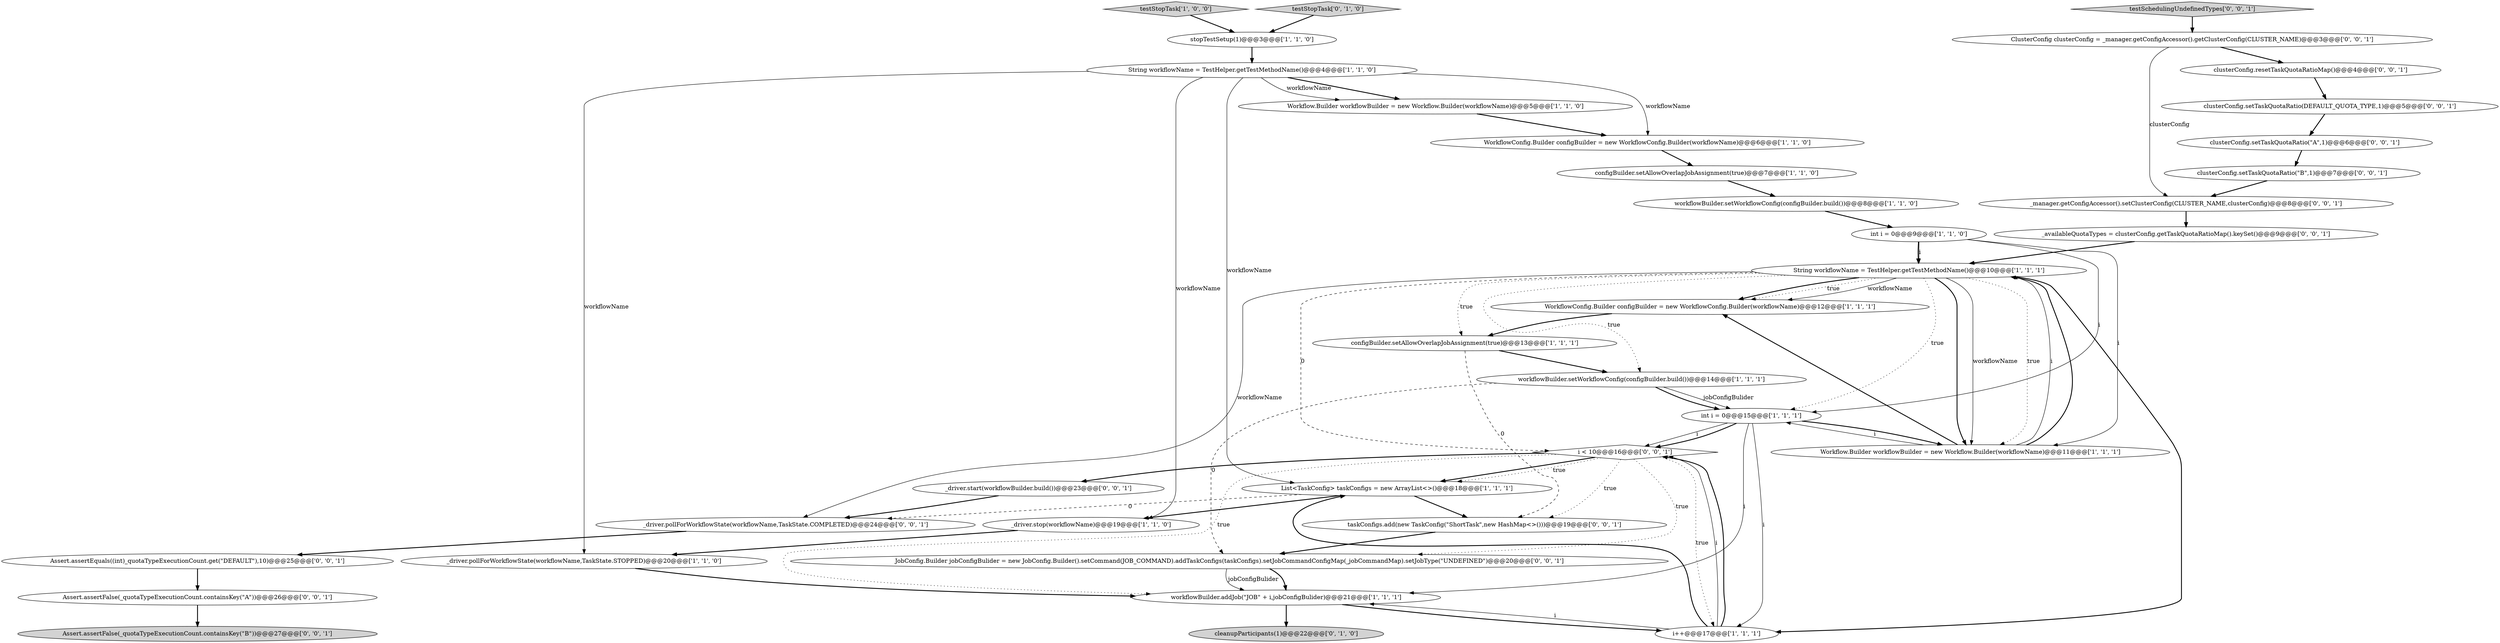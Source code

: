 digraph {
7 [style = filled, label = "Workflow.Builder workflowBuilder = new Workflow.Builder(workflowName)@@@5@@@['1', '1', '0']", fillcolor = white, shape = ellipse image = "AAA0AAABBB1BBB"];
14 [style = filled, label = "String workflowName = TestHelper.getTestMethodName()@@@4@@@['1', '1', '0']", fillcolor = white, shape = ellipse image = "AAA0AAABBB1BBB"];
25 [style = filled, label = "Assert.assertFalse(_quotaTypeExecutionCount.containsKey(\"A\"))@@@26@@@['0', '0', '1']", fillcolor = white, shape = ellipse image = "AAA0AAABBB3BBB"];
8 [style = filled, label = "WorkflowConfig.Builder configBuilder = new WorkflowConfig.Builder(workflowName)@@@12@@@['1', '1', '1']", fillcolor = white, shape = ellipse image = "AAA0AAABBB1BBB"];
21 [style = filled, label = "_manager.getConfigAccessor().setClusterConfig(CLUSTER_NAME,clusterConfig)@@@8@@@['0', '0', '1']", fillcolor = white, shape = ellipse image = "AAA0AAABBB3BBB"];
10 [style = filled, label = "String workflowName = TestHelper.getTestMethodName()@@@10@@@['1', '1', '1']", fillcolor = white, shape = ellipse image = "AAA0AAABBB1BBB"];
9 [style = filled, label = "int i = 0@@@9@@@['1', '1', '0']", fillcolor = white, shape = ellipse image = "AAA0AAABBB1BBB"];
19 [style = filled, label = "testStopTask['0', '1', '0']", fillcolor = lightgray, shape = diamond image = "AAA0AAABBB2BBB"];
12 [style = filled, label = "configBuilder.setAllowOverlapJobAssignment(true)@@@13@@@['1', '1', '1']", fillcolor = white, shape = ellipse image = "AAA0AAABBB1BBB"];
11 [style = filled, label = "int i = 0@@@15@@@['1', '1', '1']", fillcolor = white, shape = ellipse image = "AAA0AAABBB1BBB"];
5 [style = filled, label = "workflowBuilder.setWorkflowConfig(configBuilder.build())@@@14@@@['1', '1', '1']", fillcolor = white, shape = ellipse image = "AAA0AAABBB1BBB"];
34 [style = filled, label = "ClusterConfig clusterConfig = _manager.getConfigAccessor().getClusterConfig(CLUSTER_NAME)@@@3@@@['0', '0', '1']", fillcolor = white, shape = ellipse image = "AAA0AAABBB3BBB"];
28 [style = filled, label = "i < 10@@@16@@@['0', '0', '1']", fillcolor = white, shape = diamond image = "AAA0AAABBB3BBB"];
30 [style = filled, label = "Assert.assertEquals((int)_quotaTypeExecutionCount.get(\"DEFAULT\"),10)@@@25@@@['0', '0', '1']", fillcolor = white, shape = ellipse image = "AAA0AAABBB3BBB"];
15 [style = filled, label = "List<TaskConfig> taskConfigs = new ArrayList<>()@@@18@@@['1', '1', '1']", fillcolor = white, shape = ellipse image = "AAA0AAABBB1BBB"];
26 [style = filled, label = "clusterConfig.setTaskQuotaRatio(DEFAULT_QUOTA_TYPE,1)@@@5@@@['0', '0', '1']", fillcolor = white, shape = ellipse image = "AAA0AAABBB3BBB"];
16 [style = filled, label = "testStopTask['1', '0', '0']", fillcolor = lightgray, shape = diamond image = "AAA0AAABBB1BBB"];
6 [style = filled, label = "configBuilder.setAllowOverlapJobAssignment(true)@@@7@@@['1', '1', '0']", fillcolor = white, shape = ellipse image = "AAA0AAABBB1BBB"];
33 [style = filled, label = "clusterConfig.setTaskQuotaRatio(\"A\",1)@@@6@@@['0', '0', '1']", fillcolor = white, shape = ellipse image = "AAA0AAABBB3BBB"];
3 [style = filled, label = "i++@@@17@@@['1', '1', '1']", fillcolor = white, shape = ellipse image = "AAA0AAABBB1BBB"];
31 [style = filled, label = "_driver.pollForWorkflowState(workflowName,TaskState.COMPLETED)@@@24@@@['0', '0', '1']", fillcolor = white, shape = ellipse image = "AAA0AAABBB3BBB"];
18 [style = filled, label = "workflowBuilder.setWorkflowConfig(configBuilder.build())@@@8@@@['1', '1', '0']", fillcolor = white, shape = ellipse image = "AAA0AAABBB1BBB"];
32 [style = filled, label = "clusterConfig.resetTaskQuotaRatioMap()@@@4@@@['0', '0', '1']", fillcolor = white, shape = ellipse image = "AAA0AAABBB3BBB"];
35 [style = filled, label = "clusterConfig.setTaskQuotaRatio(\"B\",1)@@@7@@@['0', '0', '1']", fillcolor = white, shape = ellipse image = "AAA0AAABBB3BBB"];
17 [style = filled, label = "Workflow.Builder workflowBuilder = new Workflow.Builder(workflowName)@@@11@@@['1', '1', '1']", fillcolor = white, shape = ellipse image = "AAA0AAABBB1BBB"];
2 [style = filled, label = "workflowBuilder.addJob(\"JOB\" + i,jobConfigBulider)@@@21@@@['1', '1', '1']", fillcolor = white, shape = ellipse image = "AAA0AAABBB1BBB"];
22 [style = filled, label = "testSchedulingUndefinedTypes['0', '0', '1']", fillcolor = lightgray, shape = diamond image = "AAA0AAABBB3BBB"];
24 [style = filled, label = "_driver.start(workflowBuilder.build())@@@23@@@['0', '0', '1']", fillcolor = white, shape = ellipse image = "AAA0AAABBB3BBB"];
13 [style = filled, label = "stopTestSetup(1)@@@3@@@['1', '1', '0']", fillcolor = white, shape = ellipse image = "AAA0AAABBB1BBB"];
4 [style = filled, label = "_driver.stop(workflowName)@@@19@@@['1', '1', '0']", fillcolor = white, shape = ellipse image = "AAA0AAABBB1BBB"];
1 [style = filled, label = "_driver.pollForWorkflowState(workflowName,TaskState.STOPPED)@@@20@@@['1', '1', '0']", fillcolor = white, shape = ellipse image = "AAA0AAABBB1BBB"];
36 [style = filled, label = "Assert.assertFalse(_quotaTypeExecutionCount.containsKey(\"B\"))@@@27@@@['0', '0', '1']", fillcolor = lightgray, shape = ellipse image = "AAA0AAABBB3BBB"];
20 [style = filled, label = "cleanupParticipants(1)@@@22@@@['0', '1', '0']", fillcolor = lightgray, shape = ellipse image = "AAA1AAABBB2BBB"];
0 [style = filled, label = "WorkflowConfig.Builder configBuilder = new WorkflowConfig.Builder(workflowName)@@@6@@@['1', '1', '0']", fillcolor = white, shape = ellipse image = "AAA0AAABBB1BBB"];
27 [style = filled, label = "taskConfigs.add(new TaskConfig(\"ShortTask\",new HashMap<>()))@@@19@@@['0', '0', '1']", fillcolor = white, shape = ellipse image = "AAA0AAABBB3BBB"];
29 [style = filled, label = "JobConfig.Builder jobConfigBulider = new JobConfig.Builder().setCommand(JOB_COMMAND).addTaskConfigs(taskConfigs).setJobCommandConfigMap(_jobCommandMap).setJobType(\"UNDEFINED\")@@@20@@@['0', '0', '1']", fillcolor = white, shape = ellipse image = "AAA0AAABBB3BBB"];
23 [style = filled, label = "_availableQuotaTypes = clusterConfig.getTaskQuotaRatioMap().keySet()@@@9@@@['0', '0', '1']", fillcolor = white, shape = ellipse image = "AAA0AAABBB3BBB"];
0->6 [style = bold, label=""];
3->2 [style = solid, label="i"];
14->15 [style = solid, label="workflowName"];
14->7 [style = bold, label=""];
6->18 [style = bold, label=""];
11->3 [style = solid, label="i"];
9->17 [style = solid, label="i"];
5->11 [style = solid, label="jobConfigBulider"];
8->12 [style = bold, label=""];
10->28 [style = dashed, label="0"];
10->17 [style = bold, label=""];
10->12 [style = dotted, label="true"];
25->36 [style = bold, label=""];
23->10 [style = bold, label=""];
17->10 [style = solid, label="i"];
29->2 [style = bold, label=""];
14->7 [style = solid, label="workflowName"];
14->4 [style = solid, label="workflowName"];
17->11 [style = solid, label="i"];
9->11 [style = solid, label="i"];
15->4 [style = bold, label=""];
10->8 [style = bold, label=""];
26->33 [style = bold, label=""];
14->1 [style = solid, label="workflowName"];
11->17 [style = bold, label=""];
30->25 [style = bold, label=""];
16->13 [style = bold, label=""];
28->15 [style = bold, label=""];
10->31 [style = solid, label="workflowName"];
28->27 [style = dotted, label="true"];
12->27 [style = dashed, label="0"];
4->1 [style = bold, label=""];
19->13 [style = bold, label=""];
10->3 [style = bold, label=""];
2->3 [style = bold, label=""];
27->29 [style = bold, label=""];
32->26 [style = bold, label=""];
15->27 [style = bold, label=""];
28->2 [style = dotted, label="true"];
11->2 [style = solid, label="i"];
33->35 [style = bold, label=""];
12->5 [style = bold, label=""];
18->9 [style = bold, label=""];
34->21 [style = solid, label="clusterConfig"];
28->24 [style = bold, label=""];
22->34 [style = bold, label=""];
24->31 [style = bold, label=""];
10->17 [style = solid, label="workflowName"];
5->11 [style = bold, label=""];
29->2 [style = solid, label="jobConfigBulider"];
10->8 [style = dotted, label="true"];
2->20 [style = bold, label=""];
7->0 [style = bold, label=""];
28->3 [style = dotted, label="true"];
3->15 [style = bold, label=""];
17->8 [style = bold, label=""];
35->21 [style = bold, label=""];
3->28 [style = solid, label="i"];
15->31 [style = dashed, label="0"];
10->8 [style = solid, label="workflowName"];
31->30 [style = bold, label=""];
28->15 [style = dotted, label="true"];
14->0 [style = solid, label="workflowName"];
10->17 [style = dotted, label="true"];
13->14 [style = bold, label=""];
21->23 [style = bold, label=""];
11->28 [style = solid, label="i"];
11->28 [style = bold, label=""];
3->28 [style = bold, label=""];
10->11 [style = dotted, label="true"];
28->29 [style = dotted, label="true"];
1->2 [style = bold, label=""];
9->10 [style = solid, label="i"];
17->10 [style = bold, label=""];
5->29 [style = dashed, label="0"];
10->5 [style = dotted, label="true"];
9->10 [style = bold, label=""];
34->32 [style = bold, label=""];
}
